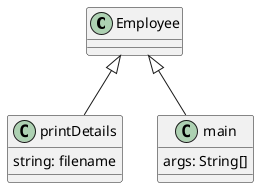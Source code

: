 @startuml
'https://plantuml.com/class-diagram

class Employee

class printDetails{
    string: filename
}

class main{
    args: String[]
}

Employee <|-- printDetails
Employee <|-- main

@enduml